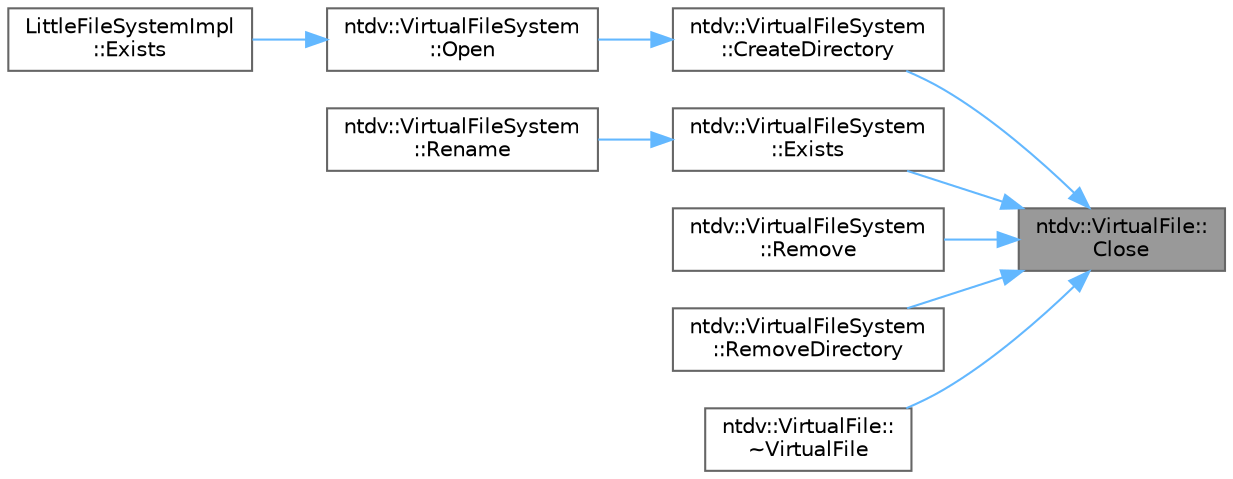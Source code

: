 digraph "ntdv::VirtualFile::Close"
{
 // LATEX_PDF_SIZE
  bgcolor="transparent";
  edge [fontname=Helvetica,fontsize=10,labelfontname=Helvetica,labelfontsize=10];
  node [fontname=Helvetica,fontsize=10,shape=box,height=0.2,width=0.4];
  rankdir="RL";
  Node1 [id="Node000001",label="ntdv::VirtualFile::\lClose",height=0.2,width=0.4,color="gray40", fillcolor="grey60", style="filled", fontcolor="black",tooltip=" "];
  Node1 -> Node2 [id="edge1_Node000001_Node000002",dir="back",color="steelblue1",style="solid",tooltip=" "];
  Node2 [id="Node000002",label="ntdv::VirtualFileSystem\l::CreateDirectory",height=0.2,width=0.4,color="grey40", fillcolor="white", style="filled",URL="$classntdv_1_1_virtual_file_system.html#a129b16720b975b33c4a15f9c26d5b60c",tooltip=" "];
  Node2 -> Node3 [id="edge2_Node000002_Node000003",dir="back",color="steelblue1",style="solid",tooltip=" "];
  Node3 [id="Node000003",label="ntdv::VirtualFileSystem\l::Open",height=0.2,width=0.4,color="grey40", fillcolor="white", style="filled",URL="$classntdv_1_1_virtual_file_system.html#a77c66b57f03a3c32e13ae86ceed5ecea",tooltip=" "];
  Node3 -> Node4 [id="edge3_Node000003_Node000004",dir="back",color="steelblue1",style="solid",tooltip=" "];
  Node4 [id="Node000004",label="LittleFileSystemImpl\l::Exists",height=0.2,width=0.4,color="grey40", fillcolor="white", style="filled",URL="$class_little_file_system_impl.html#ad61e76d4c152436c11126319c04e5d0b",tooltip=" "];
  Node1 -> Node5 [id="edge4_Node000001_Node000005",dir="back",color="steelblue1",style="solid",tooltip=" "];
  Node5 [id="Node000005",label="ntdv::VirtualFileSystem\l::Exists",height=0.2,width=0.4,color="grey40", fillcolor="white", style="filled",URL="$classntdv_1_1_virtual_file_system.html#a6d42bdfad9570464f22cdb85fcd0b8b4",tooltip=" "];
  Node5 -> Node6 [id="edge5_Node000005_Node000006",dir="back",color="steelblue1",style="solid",tooltip=" "];
  Node6 [id="Node000006",label="ntdv::VirtualFileSystem\l::Rename",height=0.2,width=0.4,color="grey40", fillcolor="white", style="filled",URL="$classntdv_1_1_virtual_file_system.html#a6e98679471e9ec4a0bf495b89ed731e8",tooltip=" "];
  Node1 -> Node7 [id="edge6_Node000001_Node000007",dir="back",color="steelblue1",style="solid",tooltip=" "];
  Node7 [id="Node000007",label="ntdv::VirtualFileSystem\l::Remove",height=0.2,width=0.4,color="grey40", fillcolor="white", style="filled",URL="$classntdv_1_1_virtual_file_system.html#a624c8dce2a68afbee6298d152694111e",tooltip=" "];
  Node1 -> Node8 [id="edge7_Node000001_Node000008",dir="back",color="steelblue1",style="solid",tooltip=" "];
  Node8 [id="Node000008",label="ntdv::VirtualFileSystem\l::RemoveDirectory",height=0.2,width=0.4,color="grey40", fillcolor="white", style="filled",URL="$classntdv_1_1_virtual_file_system.html#a2f72d5f3393ce488fbcfa64de7ff96ea",tooltip=" "];
  Node1 -> Node9 [id="edge8_Node000001_Node000009",dir="back",color="steelblue1",style="solid",tooltip=" "];
  Node9 [id="Node000009",label="ntdv::VirtualFile::\l~VirtualFile",height=0.2,width=0.4,color="grey40", fillcolor="white", style="filled",URL="$classntdv_1_1_virtual_file.html#a1dbe273b24d123760881476daf2063af",tooltip=" "];
}
